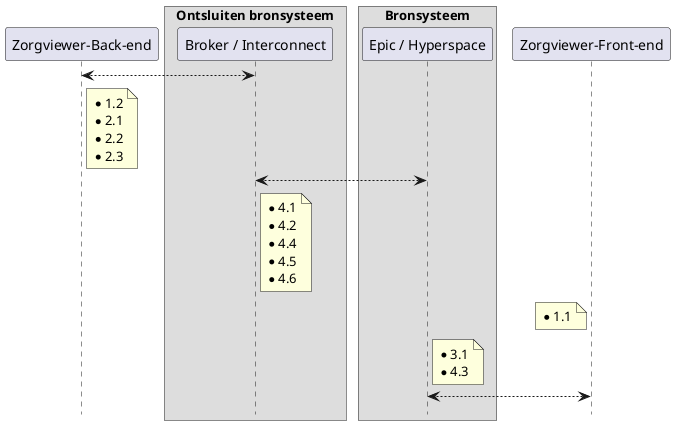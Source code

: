 @startuml
!pragma teoz true
hide footbox

participant "Zorgviewer-Back-end" as zvbe
box "Ontsluiten bronsysteem"
participant "Broker / Interconnect" as broker
end box
box "Bronsysteem"
participant "Epic / Hyperspace" as epic
end box
participant "Zorgviewer-Front-end" as zvfe

zvbe <--> broker
note right zvbe
* 1.2
* 2.1
* 2.2
* 2.3
end note
broker <--> epic
note right broker
* 4.1
* 4.2
* 4.4
* 4.5
* 4.6
end note
note left zvfe
* 1.1
end note
note right epic
* 3.1
* 4.3
end note
epic <--> zvfe

@enduml